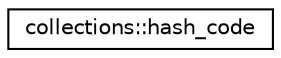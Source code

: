 digraph "Graphical Class Hierarchy"
{
 // LATEX_PDF_SIZE
  edge [fontname="Helvetica",fontsize="10",labelfontname="Helvetica",labelfontsize="10"];
  node [fontname="Helvetica",fontsize="10",shape=record];
  rankdir="LR";
  Node0 [label="collections::hash_code",height=0.2,width=0.4,color="black", fillcolor="white", style="filled",URL="$structcollections_1_1hash__code.html",tooltip="A hash code generation object."];
}

